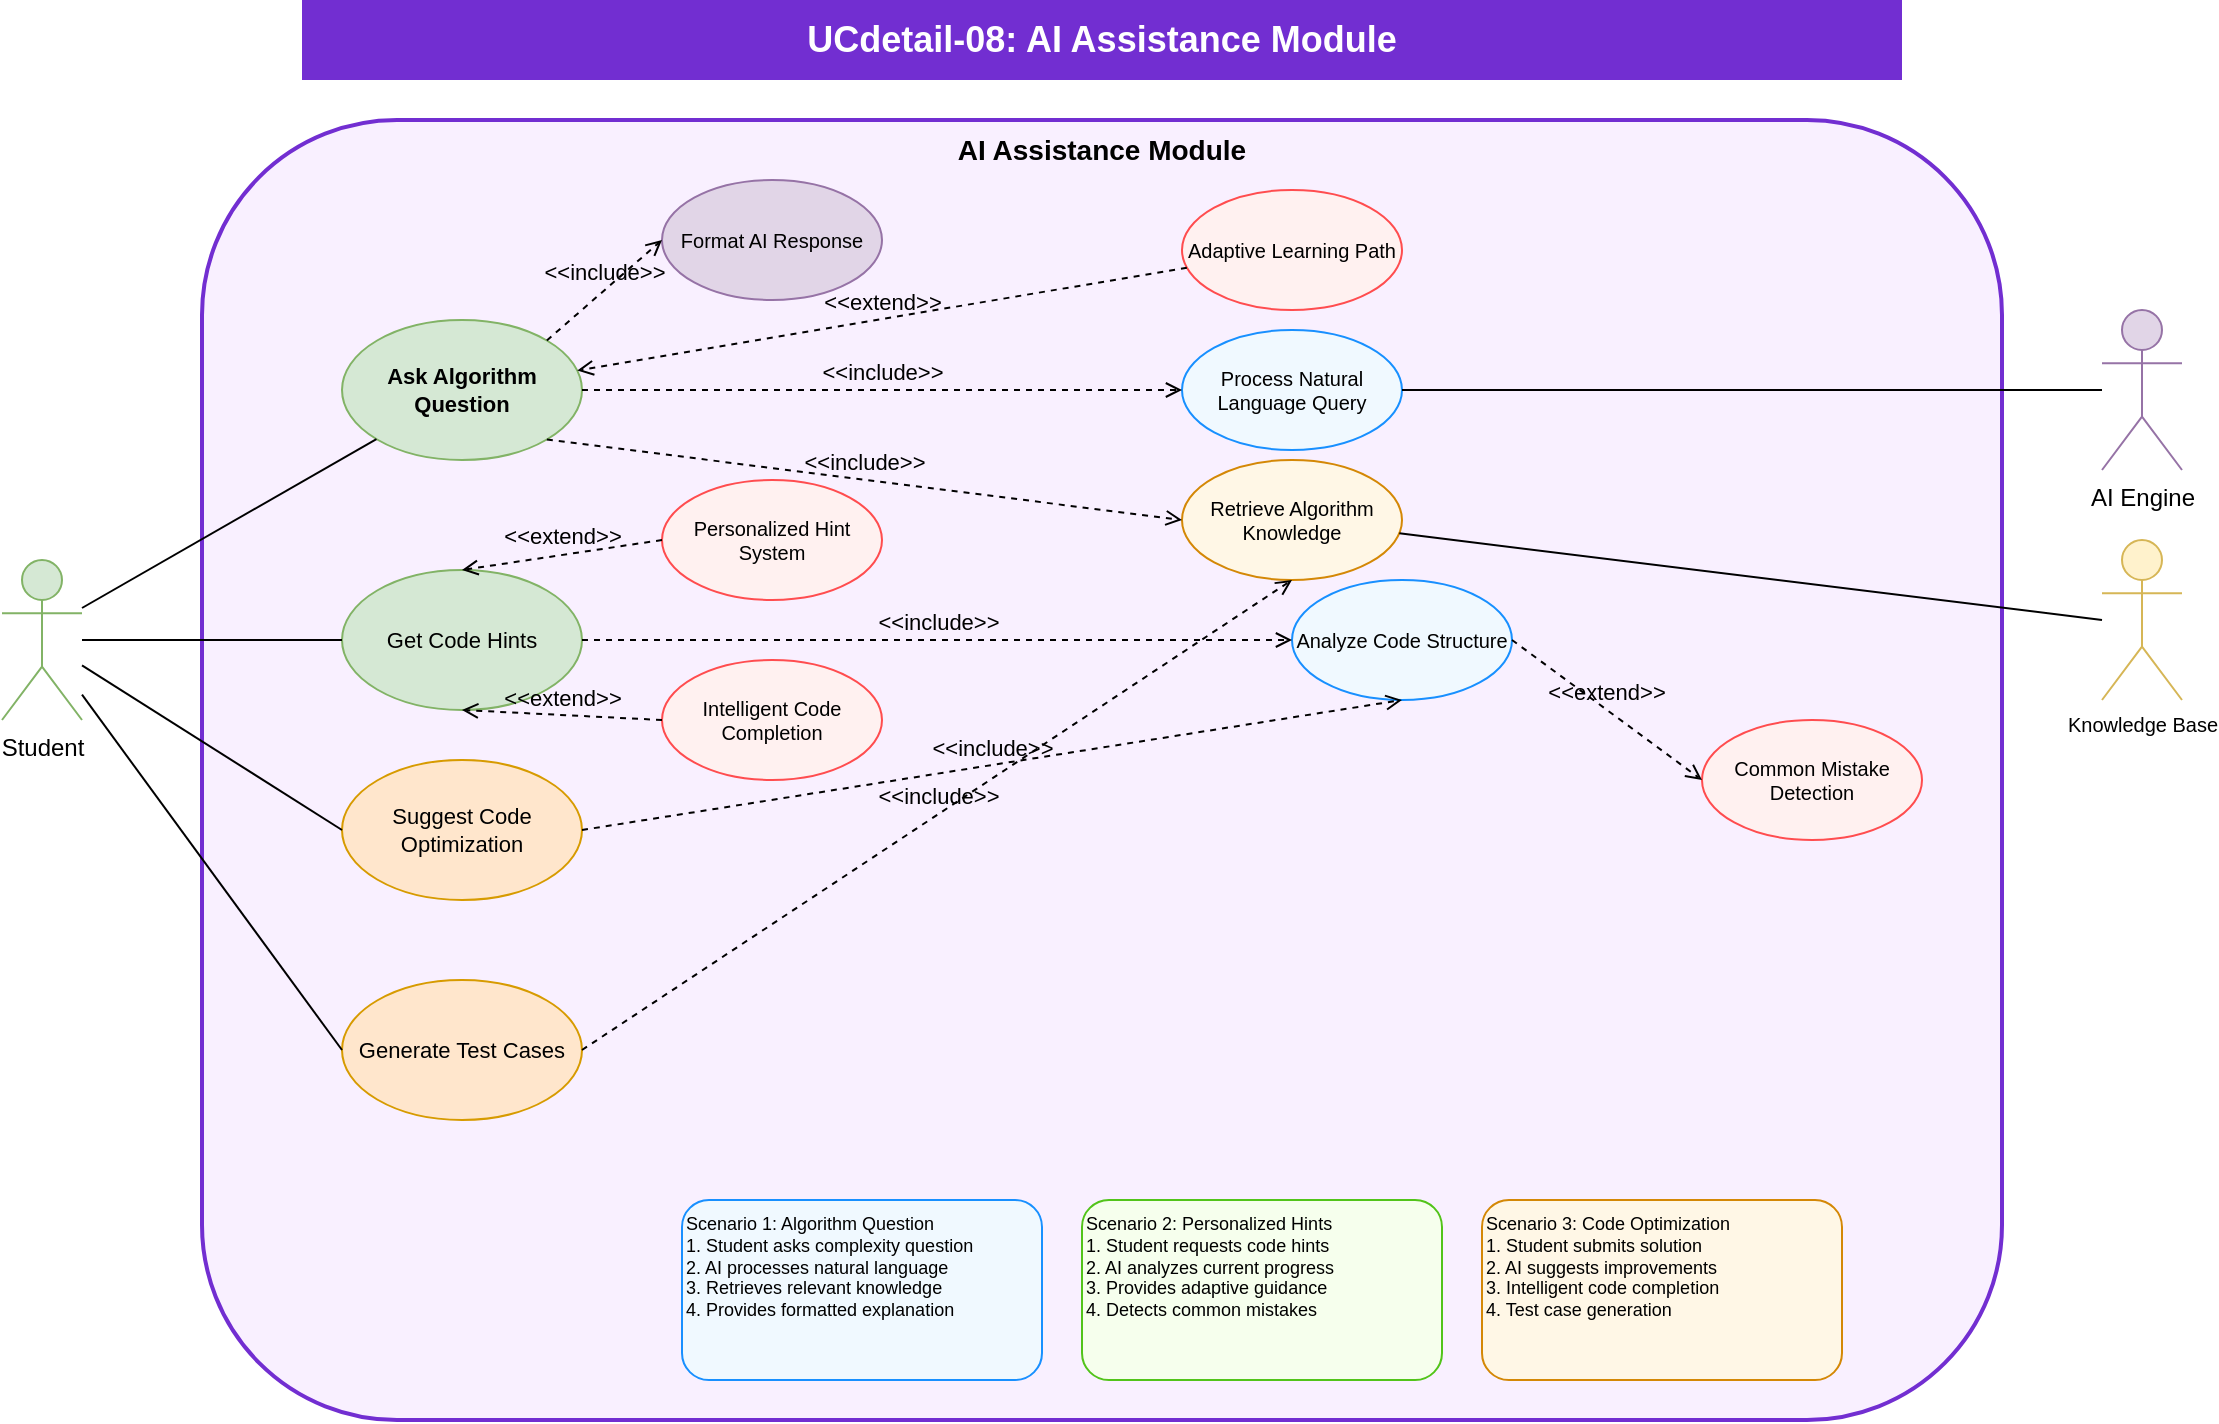 <mxfile>
    <diagram name="UCdetail-08: AI Assistance Module" id="ucdetail-08">
        <mxGraphModel dx="1064" dy="776" grid="1" gridSize="10" guides="1" tooltips="1" connect="1" arrows="1" fold="1" page="1" pageScale="1" pageWidth="1200" pageHeight="800" math="0" shadow="0">
            <root>
                <mxCell id="0"/>
                <mxCell id="1" parent="0"/>
                <mxCell id="title" value="UCdetail-08: AI Assistance Module" style="text;html=1;align=center;verticalAlign=middle;whiteSpace=wrap;rounded=0;fontSize=18;fontStyle=1;fillColor=#722ed1;fontColor=#ffffff" parent="1" vertex="1">
                    <mxGeometry x="200" y="20" width="800" height="40" as="geometry"/>
                </mxCell>
                <mxCell id="system-boundary" value="AI Assistance Module" style="rounded=1;whiteSpace=wrap;html=1;fontSize=14;fontStyle=1;fillColor=#f9f0ff;strokeColor=#722ed1;strokeWidth=2;verticalAlign=top" parent="1" vertex="1">
                    <mxGeometry x="150" y="80" width="900" height="650" as="geometry"/>
                </mxCell>
                <mxCell id="student" value="Student" style="shape=umlActor;verticalLabelPosition=bottom;verticalAlign=top;html=1;outlineConnect=0;fontSize=12;fillColor=#d5e8d4;strokeColor=#82b366" parent="1" vertex="1">
                    <mxGeometry x="50" y="300" width="40" height="80" as="geometry"/>
                </mxCell>
                <mxCell id="ai-engine" value="AI Engine" style="shape=umlActor;verticalLabelPosition=bottom;verticalAlign=top;html=1;outlineConnect=0;fontSize=12;fillColor=#e1d5e7;strokeColor=#9673a6" parent="1" vertex="1">
                    <mxGeometry x="1100" y="175" width="40" height="80" as="geometry"/>
                </mxCell>
                <mxCell id="knowledge-base" value="Knowledge Base" style="shape=umlActor;verticalLabelPosition=bottom;verticalAlign=top;html=1;outlineConnect=0;fontSize=10;fillColor=#fff2cc;strokeColor=#d6b656" parent="1" vertex="1">
                    <mxGeometry x="1100" y="290" width="40" height="80" as="geometry"/>
                </mxCell>
                <mxCell id="ask-question" value="Ask Algorithm Question" style="ellipse;whiteSpace=wrap;html=1;fontSize=11;fillColor=#d5e8d4;strokeColor=#82b366;fontStyle=1" parent="1" vertex="1">
                    <mxGeometry x="220" y="180" width="120" height="70" as="geometry"/>
                </mxCell>
                <mxCell id="get-hints" value="Get Code Hints" style="ellipse;whiteSpace=wrap;html=1;fontSize=11;fillColor=#d5e8d4;strokeColor=#82b366" parent="1" vertex="1">
                    <mxGeometry x="220" y="305" width="120" height="70" as="geometry"/>
                </mxCell>
                <mxCell id="suggest-optimization" value="Suggest Code Optimization" style="ellipse;whiteSpace=wrap;html=1;fontSize=11;fillColor=#ffe6cc;strokeColor=#d79b00" parent="1" vertex="1">
                    <mxGeometry x="220" y="400" width="120" height="70" as="geometry"/>
                </mxCell>
                <mxCell id="generate-test-cases" value="Generate Test Cases" style="ellipse;whiteSpace=wrap;html=1;fontSize=11;fillColor=#ffe6cc;strokeColor=#d79b00" parent="1" vertex="1">
                    <mxGeometry x="220" y="510" width="120" height="70" as="geometry"/>
                </mxCell>
                <mxCell id="process-query" value="Process Natural Language Query" style="ellipse;whiteSpace=wrap;html=1;fontSize=10;fillColor=#f0f9ff;strokeColor=#1890ff" parent="1" vertex="1">
                    <mxGeometry x="640" y="185" width="110" height="60" as="geometry"/>
                </mxCell>
                <mxCell id="analyze-code" value="Analyze Code Structure" style="ellipse;whiteSpace=wrap;html=1;fontSize=10;fillColor=#f0f9ff;strokeColor=#1890ff" parent="1" vertex="1">
                    <mxGeometry x="695" y="310" width="110" height="60" as="geometry"/>
                </mxCell>
                <mxCell id="retrieve-knowledge" value="Retrieve Algorithm Knowledge" style="ellipse;whiteSpace=wrap;html=1;fontSize=10;fillColor=#fff7e6;strokeColor=#d48806" parent="1" vertex="1">
                    <mxGeometry x="640" y="250" width="110" height="60" as="geometry"/>
                </mxCell>
                <mxCell id="format-response" value="Format AI Response" style="ellipse;whiteSpace=wrap;html=1;fontSize=10;fillColor=#e1d5e7;strokeColor=#9673a6" parent="1" vertex="1">
                    <mxGeometry x="380" y="110" width="110" height="60" as="geometry"/>
                </mxCell>
                <mxCell id="adaptive-learning" value="Adaptive Learning Path" style="ellipse;whiteSpace=wrap;html=1;fontSize=10;fillColor=#fff1f0;strokeColor=#ff4d4f" parent="1" vertex="1">
                    <mxGeometry x="640" y="115" width="110" height="60" as="geometry"/>
                </mxCell>
                <mxCell id="personalized-hints" value="Personalized Hint System" style="ellipse;whiteSpace=wrap;html=1;fontSize=10;fillColor=#fff1f0;strokeColor=#ff4d4f" parent="1" vertex="1">
                    <mxGeometry x="380" y="260" width="110" height="60" as="geometry"/>
                </mxCell>
                <mxCell id="code-completion" value="Intelligent Code Completion" style="ellipse;whiteSpace=wrap;html=1;fontSize=10;fillColor=#fff1f0;strokeColor=#ff4d4f" parent="1" vertex="1">
                    <mxGeometry x="380" y="350" width="110" height="60" as="geometry"/>
                </mxCell>
                <mxCell id="mistake-detection" value="Common Mistake Detection" style="ellipse;whiteSpace=wrap;html=1;fontSize=10;fillColor=#fff1f0;strokeColor=#ff4d4f" parent="1" vertex="1">
                    <mxGeometry x="900" y="380" width="110" height="60" as="geometry"/>
                </mxCell>
                <mxCell id="student-question" value="" style="endArrow=none;html=1;rounded=0;fontSize=12;startSize=8;endSize=8;exitX=1;exitY=0.3;" parent="1" source="student" target="ask-question" edge="1">
                    <mxGeometry width="50" height="50" relative="1" as="geometry">
                        <mxPoint x="400" y="400" as="sourcePoint"/>
                        <mxPoint x="450" y="350" as="targetPoint"/>
                    </mxGeometry>
                </mxCell>
                <mxCell id="student-hints" value="" style="endArrow=none;html=1;rounded=0;fontSize=12;startSize=8;endSize=8;exitX=1;exitY=0.5;" parent="1" source="student" target="get-hints" edge="1">
                    <mxGeometry width="50" height="50" relative="1" as="geometry">
                        <mxPoint x="400" y="400" as="sourcePoint"/>
                        <mxPoint x="450" y="350" as="targetPoint"/>
                    </mxGeometry>
                </mxCell>
                <mxCell id="ai-engine-connection" value="" style="endArrow=none;html=1;rounded=0;fontSize=12;startSize=8;endSize=8;exitX=0;exitY=0.5;" parent="1" source="ai-engine" target="process-query" edge="1">
                    <mxGeometry width="50" height="50" relative="1" as="geometry">
                        <mxPoint x="400" y="400" as="sourcePoint"/>
                        <mxPoint x="450" y="350" as="targetPoint"/>
                    </mxGeometry>
                </mxCell>
                <mxCell id="knowledge-base-connection" value="" style="endArrow=none;html=1;rounded=0;fontSize=12;startSize=8;endSize=8;exitX=0;exitY=0.5;" parent="1" source="knowledge-base" target="retrieve-knowledge" edge="1">
                    <mxGeometry width="50" height="50" relative="1" as="geometry">
                        <mxPoint x="400" y="400" as="sourcePoint"/>
                        <mxPoint x="450" y="350" as="targetPoint"/>
                    </mxGeometry>
                </mxCell>
                <mxCell id="scenario-question" value="Scenario 1: Algorithm Question&#xa;1. Student asks complexity question&#xa;2. AI processes natural language&#xa;3. Retrieves relevant knowledge&#xa;4. Provides formatted explanation" style="rounded=1;whiteSpace=wrap;html=1;fontSize=9;align=left;verticalAlign=top;fillColor=#f0f9ff;strokeColor=#1890ff" parent="1" vertex="1">
                    <mxGeometry x="390" y="620" width="180" height="90" as="geometry"/>
                </mxCell>
                <mxCell id="scenario-hints" value="Scenario 2: Personalized Hints&#xa;1. Student requests code hints&#xa;2. AI analyzes current progress&#xa;3. Provides adaptive guidance&#xa;4. Detects common mistakes" style="rounded=1;whiteSpace=wrap;html=1;fontSize=9;align=left;verticalAlign=top;fillColor=#f6ffed;strokeColor=#52c41a" parent="1" vertex="1">
                    <mxGeometry x="590" y="620" width="180" height="90" as="geometry"/>
                </mxCell>
                <mxCell id="scenario-optimization" value="Scenario 3: Code Optimization&#xa;1. Student submits solution&#xa;2. AI suggests improvements&#xa;3. Intelligent code completion&#xa;4. Test case generation" style="rounded=1;whiteSpace=wrap;html=1;fontSize=9;align=left;verticalAlign=top;fillColor=#fff7e6;strokeColor=#d48806" parent="1" vertex="1">
                    <mxGeometry x="790" y="620" width="180" height="90" as="geometry"/>
                </mxCell>
                <mxCell id="3" value="&amp;lt;&amp;lt;include&amp;gt;&amp;gt;" style="html=1;verticalAlign=bottom;labelBackgroundColor=none;endArrow=open;endFill=0;dashed=1;exitX=1;exitY=0.5;exitDx=0;exitDy=0;entryX=0;entryY=0.5;entryDx=0;entryDy=0;" edge="1" parent="1" source="ask-question" target="process-query">
                    <mxGeometry width="160" relative="1" as="geometry">
                        <mxPoint x="330" y="500" as="sourcePoint"/>
                        <mxPoint x="490" y="500" as="targetPoint"/>
                    </mxGeometry>
                </mxCell>
                <mxCell id="4" value="&amp;lt;&amp;lt;include&amp;gt;&amp;gt;" style="html=1;verticalAlign=bottom;labelBackgroundColor=none;endArrow=open;endFill=0;dashed=1;exitX=1;exitY=1;exitDx=0;exitDy=0;entryX=0;entryY=0.5;entryDx=0;entryDy=0;" edge="1" parent="1" source="ask-question" target="retrieve-knowledge">
                    <mxGeometry width="160" relative="1" as="geometry">
                        <mxPoint x="350" y="205" as="sourcePoint"/>
                        <mxPoint x="550" y="205" as="targetPoint"/>
                    </mxGeometry>
                </mxCell>
                <mxCell id="5" value="&amp;lt;&amp;lt;include&amp;gt;&amp;gt;" style="html=1;verticalAlign=bottom;labelBackgroundColor=none;endArrow=open;endFill=0;dashed=1;exitX=1;exitY=0;exitDx=0;exitDy=0;entryX=0;entryY=0.5;entryDx=0;entryDy=0;" edge="1" parent="1" source="ask-question" target="format-response">
                    <mxGeometry width="160" relative="1" as="geometry">
                        <mxPoint x="333" y="230" as="sourcePoint"/>
                        <mxPoint x="550" y="290" as="targetPoint"/>
                    </mxGeometry>
                </mxCell>
                <mxCell id="6" value="&amp;lt;&amp;lt;include&amp;gt;&amp;gt;" style="html=1;verticalAlign=bottom;labelBackgroundColor=none;endArrow=open;endFill=0;dashed=1;exitX=1;exitY=0.5;exitDx=0;exitDy=0;entryX=0;entryY=0.5;entryDx=0;entryDy=0;" edge="1" parent="1" source="get-hints" target="analyze-code">
                    <mxGeometry width="160" relative="1" as="geometry">
                        <mxPoint x="333" y="230" as="sourcePoint"/>
                        <mxPoint x="550" y="280" as="targetPoint"/>
                    </mxGeometry>
                </mxCell>
                <mxCell id="7" value="" style="endArrow=none;html=1;rounded=0;fontSize=12;startSize=8;endSize=8;entryX=0;entryY=0.5;entryDx=0;entryDy=0;" edge="1" parent="1" source="student" target="suggest-optimization">
                    <mxGeometry width="50" height="50" relative="1" as="geometry">
                        <mxPoint x="100" y="350" as="sourcePoint"/>
                        <mxPoint x="230" y="350" as="targetPoint"/>
                    </mxGeometry>
                </mxCell>
                <mxCell id="8" value="&amp;lt;&amp;lt;include&amp;gt;&amp;gt;" style="html=1;verticalAlign=bottom;labelBackgroundColor=none;endArrow=open;endFill=0;dashed=1;exitX=1;exitY=0.5;exitDx=0;exitDy=0;entryX=0.5;entryY=1;entryDx=0;entryDy=0;" edge="1" parent="1" source="suggest-optimization" target="analyze-code">
                    <mxGeometry width="160" relative="1" as="geometry">
                        <mxPoint x="350" y="350" as="sourcePoint"/>
                        <mxPoint x="550" y="350" as="targetPoint"/>
                    </mxGeometry>
                </mxCell>
                <mxCell id="9" value="&amp;lt;&amp;lt;extend&amp;gt;&amp;gt;" style="html=1;verticalAlign=bottom;labelBackgroundColor=none;endArrow=open;endFill=0;dashed=1;entryX=0.5;entryY=0;entryDx=0;entryDy=0;exitX=0;exitY=0.5;exitDx=0;exitDy=0;" edge="1" parent="1" source="personalized-hints" target="get-hints">
                    <mxGeometry width="160" relative="1" as="geometry">
                        <mxPoint x="330" y="500" as="sourcePoint"/>
                        <mxPoint x="490" y="500" as="targetPoint"/>
                    </mxGeometry>
                </mxCell>
                <mxCell id="10" value="" style="endArrow=none;html=1;rounded=0;fontSize=12;startSize=8;endSize=8;entryX=0;entryY=0.5;entryDx=0;entryDy=0;" edge="1" parent="1" source="student" target="generate-test-cases">
                    <mxGeometry width="50" height="50" relative="1" as="geometry">
                        <mxPoint x="100" y="363" as="sourcePoint"/>
                        <mxPoint x="230" y="445" as="targetPoint"/>
                    </mxGeometry>
                </mxCell>
                <mxCell id="11" value="&amp;lt;&amp;lt;include&amp;gt;&amp;gt;" style="html=1;verticalAlign=bottom;labelBackgroundColor=none;endArrow=open;endFill=0;dashed=1;exitX=1;exitY=0.5;exitDx=0;exitDy=0;entryX=0.5;entryY=1;entryDx=0;entryDy=0;" edge="1" parent="1" source="generate-test-cases" target="retrieve-knowledge">
                    <mxGeometry width="160" relative="1" as="geometry">
                        <mxPoint x="333" y="230" as="sourcePoint"/>
                        <mxPoint x="595" y="280" as="targetPoint"/>
                    </mxGeometry>
                </mxCell>
                <mxCell id="12" value="&amp;lt;&amp;lt;extend&amp;gt;&amp;gt;" style="html=1;verticalAlign=bottom;labelBackgroundColor=none;endArrow=open;endFill=0;dashed=1;entryX=0;entryY=0.5;entryDx=0;entryDy=0;exitX=1;exitY=0.5;exitDx=0;exitDy=0;" edge="1" parent="1" source="analyze-code" target="mistake-detection">
                    <mxGeometry width="160" relative="1" as="geometry">
                        <mxPoint x="390" y="300" as="sourcePoint"/>
                        <mxPoint x="290" y="315" as="targetPoint"/>
                    </mxGeometry>
                </mxCell>
                <mxCell id="13" value="&amp;lt;&amp;lt;extend&amp;gt;&amp;gt;" style="html=1;verticalAlign=bottom;labelBackgroundColor=none;endArrow=open;endFill=0;dashed=1;entryX=0.5;entryY=1;entryDx=0;entryDy=0;exitX=0;exitY=0.5;exitDx=0;exitDy=0;" edge="1" parent="1" source="code-completion" target="get-hints">
                    <mxGeometry width="160" relative="1" as="geometry">
                        <mxPoint x="390" y="300" as="sourcePoint"/>
                        <mxPoint x="290" y="315" as="targetPoint"/>
                    </mxGeometry>
                </mxCell>
                <mxCell id="14" value="&amp;lt;&amp;lt;extend&amp;gt;&amp;gt;" style="html=1;verticalAlign=bottom;labelBackgroundColor=none;endArrow=open;endFill=0;dashed=1;" edge="1" parent="1" source="adaptive-learning" target="ask-question">
                    <mxGeometry width="160" relative="1" as="geometry">
                        <mxPoint x="390" y="300" as="sourcePoint"/>
                        <mxPoint x="290" y="315" as="targetPoint"/>
                    </mxGeometry>
                </mxCell>
            </root>
        </mxGraphModel>
    </diagram>
</mxfile>